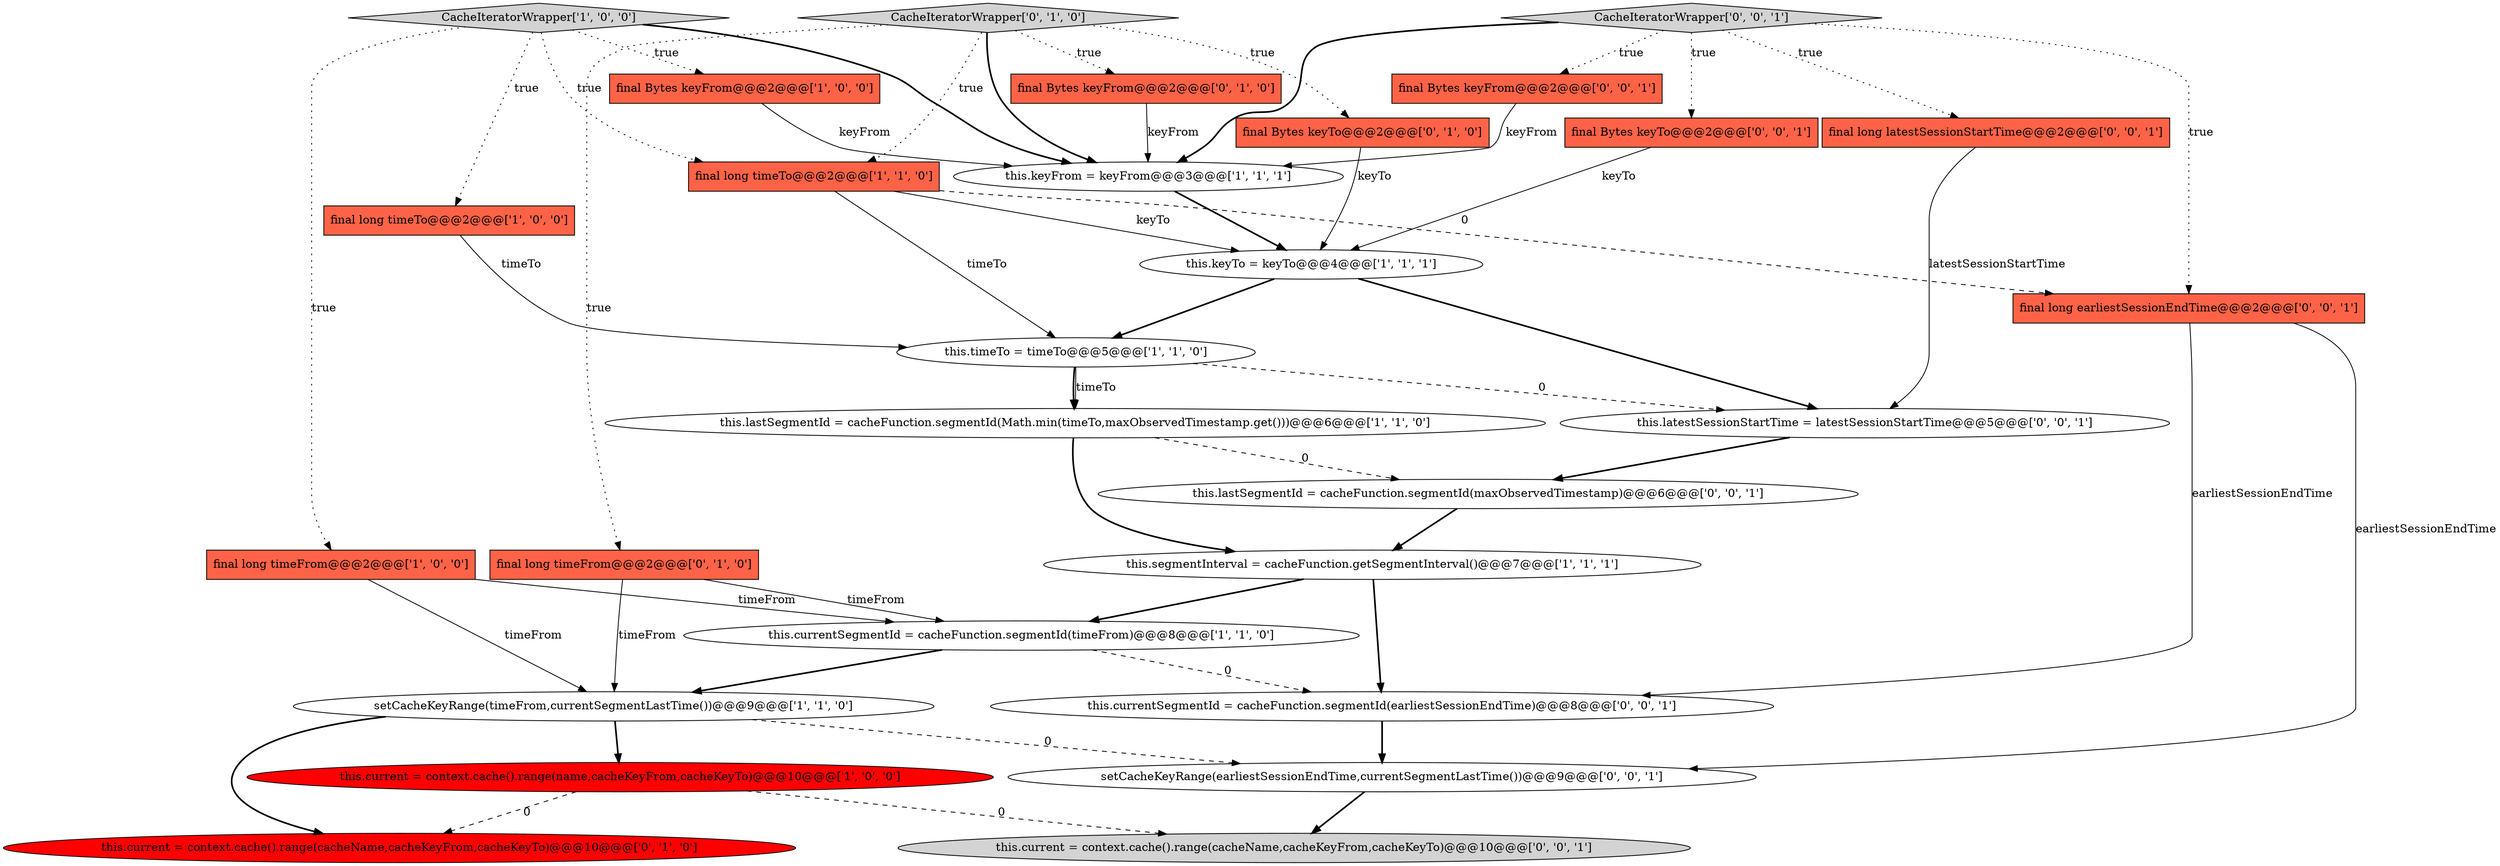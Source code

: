 digraph {
0 [style = filled, label = "this.lastSegmentId = cacheFunction.segmentId(Math.min(timeTo,maxObservedTimestamp.get()))@@@6@@@['1', '1', '0']", fillcolor = white, shape = ellipse image = "AAA0AAABBB1BBB"];
7 [style = filled, label = "this.segmentInterval = cacheFunction.getSegmentInterval()@@@7@@@['1', '1', '1']", fillcolor = white, shape = ellipse image = "AAA0AAABBB1BBB"];
6 [style = filled, label = "final Bytes keyFrom@@@2@@@['1', '0', '0']", fillcolor = tomato, shape = box image = "AAA0AAABBB1BBB"];
16 [style = filled, label = "final Bytes keyTo@@@2@@@['0', '1', '0']", fillcolor = tomato, shape = box image = "AAA0AAABBB2BBB"];
8 [style = filled, label = "final long timeTo@@@2@@@['1', '1', '0']", fillcolor = tomato, shape = box image = "AAA0AAABBB1BBB"];
17 [style = filled, label = "CacheIteratorWrapper['0', '1', '0']", fillcolor = lightgray, shape = diamond image = "AAA0AAABBB2BBB"];
1 [style = filled, label = "this.currentSegmentId = cacheFunction.segmentId(timeFrom)@@@8@@@['1', '1', '0']", fillcolor = white, shape = ellipse image = "AAA0AAABBB1BBB"];
20 [style = filled, label = "this.latestSessionStartTime = latestSessionStartTime@@@5@@@['0', '0', '1']", fillcolor = white, shape = ellipse image = "AAA0AAABBB3BBB"];
24 [style = filled, label = "setCacheKeyRange(earliestSessionEndTime,currentSegmentLastTime())@@@9@@@['0', '0', '1']", fillcolor = white, shape = ellipse image = "AAA0AAABBB3BBB"];
26 [style = filled, label = "final long earliestSessionEndTime@@@2@@@['0', '0', '1']", fillcolor = tomato, shape = box image = "AAA0AAABBB3BBB"];
13 [style = filled, label = "final long timeFrom@@@2@@@['0', '1', '0']", fillcolor = tomato, shape = box image = "AAA0AAABBB2BBB"];
23 [style = filled, label = "this.current = context.cache().range(cacheName,cacheKeyFrom,cacheKeyTo)@@@10@@@['0', '0', '1']", fillcolor = lightgray, shape = ellipse image = "AAA0AAABBB3BBB"];
27 [style = filled, label = "this.lastSegmentId = cacheFunction.segmentId(maxObservedTimestamp)@@@6@@@['0', '0', '1']", fillcolor = white, shape = ellipse image = "AAA0AAABBB3BBB"];
21 [style = filled, label = "final Bytes keyFrom@@@2@@@['0', '0', '1']", fillcolor = tomato, shape = box image = "AAA0AAABBB3BBB"];
2 [style = filled, label = "this.keyTo = keyTo@@@4@@@['1', '1', '1']", fillcolor = white, shape = ellipse image = "AAA0AAABBB1BBB"];
9 [style = filled, label = "setCacheKeyRange(timeFrom,currentSegmentLastTime())@@@9@@@['1', '1', '0']", fillcolor = white, shape = ellipse image = "AAA0AAABBB1BBB"];
11 [style = filled, label = "this.keyFrom = keyFrom@@@3@@@['1', '1', '1']", fillcolor = white, shape = ellipse image = "AAA0AAABBB1BBB"];
10 [style = filled, label = "CacheIteratorWrapper['1', '0', '0']", fillcolor = lightgray, shape = diamond image = "AAA0AAABBB1BBB"];
22 [style = filled, label = "final long latestSessionStartTime@@@2@@@['0', '0', '1']", fillcolor = tomato, shape = box image = "AAA0AAABBB3BBB"];
19 [style = filled, label = "CacheIteratorWrapper['0', '0', '1']", fillcolor = lightgray, shape = diamond image = "AAA0AAABBB3BBB"];
25 [style = filled, label = "this.currentSegmentId = cacheFunction.segmentId(earliestSessionEndTime)@@@8@@@['0', '0', '1']", fillcolor = white, shape = ellipse image = "AAA0AAABBB3BBB"];
12 [style = filled, label = "this.timeTo = timeTo@@@5@@@['1', '1', '0']", fillcolor = white, shape = ellipse image = "AAA0AAABBB1BBB"];
3 [style = filled, label = "final long timeFrom@@@2@@@['1', '0', '0']", fillcolor = tomato, shape = box image = "AAA0AAABBB1BBB"];
4 [style = filled, label = "final long timeTo@@@2@@@['1', '0', '0']", fillcolor = tomato, shape = box image = "AAA0AAABBB1BBB"];
5 [style = filled, label = "this.current = context.cache().range(name,cacheKeyFrom,cacheKeyTo)@@@10@@@['1', '0', '0']", fillcolor = red, shape = ellipse image = "AAA1AAABBB1BBB"];
15 [style = filled, label = "final Bytes keyFrom@@@2@@@['0', '1', '0']", fillcolor = tomato, shape = box image = "AAA0AAABBB2BBB"];
18 [style = filled, label = "final Bytes keyTo@@@2@@@['0', '0', '1']", fillcolor = tomato, shape = box image = "AAA0AAABBB3BBB"];
14 [style = filled, label = "this.current = context.cache().range(cacheName,cacheKeyFrom,cacheKeyTo)@@@10@@@['0', '1', '0']", fillcolor = red, shape = ellipse image = "AAA1AAABBB2BBB"];
10->8 [style = dotted, label="true"];
10->6 [style = dotted, label="true"];
2->20 [style = bold, label=""];
5->14 [style = dashed, label="0"];
7->1 [style = bold, label=""];
12->20 [style = dashed, label="0"];
19->26 [style = dotted, label="true"];
9->24 [style = dashed, label="0"];
13->1 [style = solid, label="timeFrom"];
5->23 [style = dashed, label="0"];
8->12 [style = solid, label="timeTo"];
21->11 [style = solid, label="keyFrom"];
19->18 [style = dotted, label="true"];
10->3 [style = dotted, label="true"];
19->11 [style = bold, label=""];
19->21 [style = dotted, label="true"];
0->27 [style = dashed, label="0"];
26->24 [style = solid, label="earliestSessionEndTime"];
3->1 [style = solid, label="timeFrom"];
24->23 [style = bold, label=""];
12->0 [style = bold, label=""];
17->11 [style = bold, label=""];
11->2 [style = bold, label=""];
2->12 [style = bold, label=""];
1->9 [style = bold, label=""];
15->11 [style = solid, label="keyFrom"];
0->7 [style = bold, label=""];
20->27 [style = bold, label=""];
17->16 [style = dotted, label="true"];
25->24 [style = bold, label=""];
17->8 [style = dotted, label="true"];
17->15 [style = dotted, label="true"];
22->20 [style = solid, label="latestSessionStartTime"];
3->9 [style = solid, label="timeFrom"];
12->0 [style = solid, label="timeTo"];
26->25 [style = solid, label="earliestSessionEndTime"];
6->11 [style = solid, label="keyFrom"];
13->9 [style = solid, label="timeFrom"];
27->7 [style = bold, label=""];
18->2 [style = solid, label="keyTo"];
19->22 [style = dotted, label="true"];
9->14 [style = bold, label=""];
9->5 [style = bold, label=""];
8->2 [style = solid, label="keyTo"];
7->25 [style = bold, label=""];
4->12 [style = solid, label="timeTo"];
10->4 [style = dotted, label="true"];
1->25 [style = dashed, label="0"];
17->13 [style = dotted, label="true"];
8->26 [style = dashed, label="0"];
16->2 [style = solid, label="keyTo"];
10->11 [style = bold, label=""];
}

